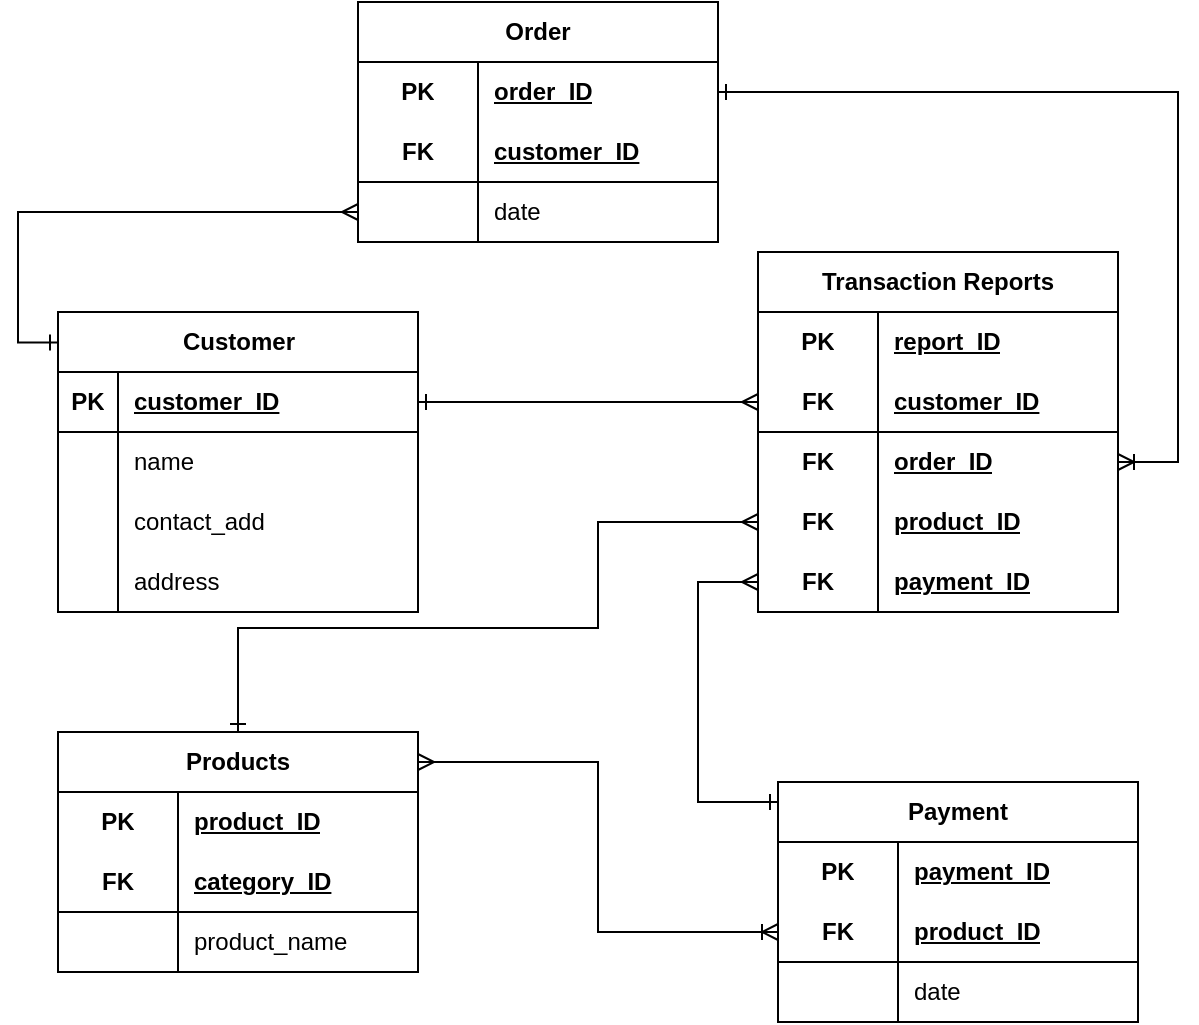 <mxfile version="21.5.2" type="github">
  <diagram id="R2lEEEUBdFMjLlhIrx00" name="Page-1">
    <mxGraphModel dx="1178" dy="643" grid="1" gridSize="10" guides="1" tooltips="1" connect="1" arrows="1" fold="1" page="1" pageScale="1" pageWidth="850" pageHeight="1100" math="0" shadow="0" extFonts="Permanent Marker^https://fonts.googleapis.com/css?family=Permanent+Marker">
      <root>
        <mxCell id="0" />
        <mxCell id="1" parent="0" />
        <mxCell id="cV8qcpL0Vdir2q_2qOGl-1" value="Customer" style="shape=table;startSize=30;container=1;collapsible=1;childLayout=tableLayout;fixedRows=1;rowLines=0;fontStyle=1;align=center;resizeLast=1;html=1;" vertex="1" parent="1">
          <mxGeometry x="120" y="245" width="180" height="150" as="geometry">
            <mxRectangle x="320" y="230" width="100" height="30" as="alternateBounds" />
          </mxGeometry>
        </mxCell>
        <mxCell id="cV8qcpL0Vdir2q_2qOGl-2" value="" style="shape=tableRow;horizontal=0;startSize=0;swimlaneHead=0;swimlaneBody=0;fillColor=none;collapsible=0;dropTarget=0;points=[[0,0.5],[1,0.5]];portConstraint=eastwest;top=0;left=0;right=0;bottom=1;" vertex="1" parent="cV8qcpL0Vdir2q_2qOGl-1">
          <mxGeometry y="30" width="180" height="30" as="geometry" />
        </mxCell>
        <mxCell id="cV8qcpL0Vdir2q_2qOGl-3" value="PK" style="shape=partialRectangle;connectable=0;fillColor=none;top=0;left=0;bottom=0;right=0;fontStyle=1;overflow=hidden;whiteSpace=wrap;html=1;" vertex="1" parent="cV8qcpL0Vdir2q_2qOGl-2">
          <mxGeometry width="30" height="30" as="geometry">
            <mxRectangle width="30" height="30" as="alternateBounds" />
          </mxGeometry>
        </mxCell>
        <mxCell id="cV8qcpL0Vdir2q_2qOGl-4" value="customer_ID" style="shape=partialRectangle;connectable=0;fillColor=none;top=0;left=0;bottom=0;right=0;align=left;spacingLeft=6;fontStyle=5;overflow=hidden;whiteSpace=wrap;html=1;" vertex="1" parent="cV8qcpL0Vdir2q_2qOGl-2">
          <mxGeometry x="30" width="150" height="30" as="geometry">
            <mxRectangle width="150" height="30" as="alternateBounds" />
          </mxGeometry>
        </mxCell>
        <mxCell id="cV8qcpL0Vdir2q_2qOGl-5" value="" style="shape=tableRow;horizontal=0;startSize=0;swimlaneHead=0;swimlaneBody=0;fillColor=none;collapsible=0;dropTarget=0;points=[[0,0.5],[1,0.5]];portConstraint=eastwest;top=0;left=0;right=0;bottom=0;" vertex="1" parent="cV8qcpL0Vdir2q_2qOGl-1">
          <mxGeometry y="60" width="180" height="30" as="geometry" />
        </mxCell>
        <mxCell id="cV8qcpL0Vdir2q_2qOGl-6" value="" style="shape=partialRectangle;connectable=0;fillColor=none;top=0;left=0;bottom=0;right=0;editable=1;overflow=hidden;whiteSpace=wrap;html=1;" vertex="1" parent="cV8qcpL0Vdir2q_2qOGl-5">
          <mxGeometry width="30" height="30" as="geometry">
            <mxRectangle width="30" height="30" as="alternateBounds" />
          </mxGeometry>
        </mxCell>
        <mxCell id="cV8qcpL0Vdir2q_2qOGl-7" value="name" style="shape=partialRectangle;connectable=0;fillColor=none;top=0;left=0;bottom=0;right=0;align=left;spacingLeft=6;overflow=hidden;whiteSpace=wrap;html=1;" vertex="1" parent="cV8qcpL0Vdir2q_2qOGl-5">
          <mxGeometry x="30" width="150" height="30" as="geometry">
            <mxRectangle width="150" height="30" as="alternateBounds" />
          </mxGeometry>
        </mxCell>
        <mxCell id="cV8qcpL0Vdir2q_2qOGl-8" value="" style="shape=tableRow;horizontal=0;startSize=0;swimlaneHead=0;swimlaneBody=0;fillColor=none;collapsible=0;dropTarget=0;points=[[0,0.5],[1,0.5]];portConstraint=eastwest;top=0;left=0;right=0;bottom=0;" vertex="1" parent="cV8qcpL0Vdir2q_2qOGl-1">
          <mxGeometry y="90" width="180" height="30" as="geometry" />
        </mxCell>
        <mxCell id="cV8qcpL0Vdir2q_2qOGl-9" value="" style="shape=partialRectangle;connectable=0;fillColor=none;top=0;left=0;bottom=0;right=0;editable=1;overflow=hidden;whiteSpace=wrap;html=1;" vertex="1" parent="cV8qcpL0Vdir2q_2qOGl-8">
          <mxGeometry width="30" height="30" as="geometry">
            <mxRectangle width="30" height="30" as="alternateBounds" />
          </mxGeometry>
        </mxCell>
        <mxCell id="cV8qcpL0Vdir2q_2qOGl-10" value="contact_add" style="shape=partialRectangle;connectable=0;fillColor=none;top=0;left=0;bottom=0;right=0;align=left;spacingLeft=6;overflow=hidden;whiteSpace=wrap;html=1;" vertex="1" parent="cV8qcpL0Vdir2q_2qOGl-8">
          <mxGeometry x="30" width="150" height="30" as="geometry">
            <mxRectangle width="150" height="30" as="alternateBounds" />
          </mxGeometry>
        </mxCell>
        <mxCell id="cV8qcpL0Vdir2q_2qOGl-11" value="" style="shape=tableRow;horizontal=0;startSize=0;swimlaneHead=0;swimlaneBody=0;fillColor=none;collapsible=0;dropTarget=0;points=[[0,0.5],[1,0.5]];portConstraint=eastwest;top=0;left=0;right=0;bottom=0;" vertex="1" parent="cV8qcpL0Vdir2q_2qOGl-1">
          <mxGeometry y="120" width="180" height="30" as="geometry" />
        </mxCell>
        <mxCell id="cV8qcpL0Vdir2q_2qOGl-12" value="" style="shape=partialRectangle;connectable=0;fillColor=none;top=0;left=0;bottom=0;right=0;editable=1;overflow=hidden;whiteSpace=wrap;html=1;" vertex="1" parent="cV8qcpL0Vdir2q_2qOGl-11">
          <mxGeometry width="30" height="30" as="geometry">
            <mxRectangle width="30" height="30" as="alternateBounds" />
          </mxGeometry>
        </mxCell>
        <mxCell id="cV8qcpL0Vdir2q_2qOGl-13" value="address" style="shape=partialRectangle;connectable=0;fillColor=none;top=0;left=0;bottom=0;right=0;align=left;spacingLeft=6;overflow=hidden;whiteSpace=wrap;html=1;" vertex="1" parent="cV8qcpL0Vdir2q_2qOGl-11">
          <mxGeometry x="30" width="150" height="30" as="geometry">
            <mxRectangle width="150" height="30" as="alternateBounds" />
          </mxGeometry>
        </mxCell>
        <mxCell id="cV8qcpL0Vdir2q_2qOGl-126" style="edgeStyle=orthogonalEdgeStyle;rounded=0;orthogonalLoop=1;jettySize=auto;html=1;entryX=0;entryY=0.5;entryDx=0;entryDy=0;startArrow=ERmany;startFill=0;endArrow=ERoneToMany;endFill=0;strokeWidth=1;" edge="1" parent="1" source="cV8qcpL0Vdir2q_2qOGl-14" target="cV8qcpL0Vdir2q_2qOGl-60">
          <mxGeometry relative="1" as="geometry">
            <Array as="points">
              <mxPoint x="390" y="470" />
              <mxPoint x="390" y="555" />
            </Array>
          </mxGeometry>
        </mxCell>
        <mxCell id="cV8qcpL0Vdir2q_2qOGl-127" style="edgeStyle=orthogonalEdgeStyle;rounded=0;orthogonalLoop=1;jettySize=auto;html=1;exitX=0.5;exitY=0;exitDx=0;exitDy=0;endArrow=ERmany;endFill=0;startArrow=ERone;startFill=0;strokeWidth=1;" edge="1" parent="1" source="cV8qcpL0Vdir2q_2qOGl-14">
          <mxGeometry relative="1" as="geometry">
            <mxPoint x="470" y="350" as="targetPoint" />
            <Array as="points">
              <mxPoint x="210" y="403" />
              <mxPoint x="390" y="403" />
              <mxPoint x="390" y="350" />
            </Array>
          </mxGeometry>
        </mxCell>
        <mxCell id="cV8qcpL0Vdir2q_2qOGl-14" value="Products" style="shape=table;startSize=30;container=1;collapsible=1;childLayout=tableLayout;fixedRows=1;rowLines=0;fontStyle=1;align=center;resizeLast=1;html=1;whiteSpace=wrap;" vertex="1" parent="1">
          <mxGeometry x="120" y="455" width="180" height="120" as="geometry" />
        </mxCell>
        <mxCell id="cV8qcpL0Vdir2q_2qOGl-15" value="" style="shape=tableRow;horizontal=0;startSize=0;swimlaneHead=0;swimlaneBody=0;fillColor=none;collapsible=0;dropTarget=0;points=[[0,0.5],[1,0.5]];portConstraint=eastwest;top=0;left=0;right=0;bottom=0;html=1;" vertex="1" parent="cV8qcpL0Vdir2q_2qOGl-14">
          <mxGeometry y="30" width="180" height="30" as="geometry" />
        </mxCell>
        <mxCell id="cV8qcpL0Vdir2q_2qOGl-16" value="PK" style="shape=partialRectangle;connectable=0;fillColor=none;top=0;left=0;bottom=0;right=0;fontStyle=1;overflow=hidden;html=1;whiteSpace=wrap;" vertex="1" parent="cV8qcpL0Vdir2q_2qOGl-15">
          <mxGeometry width="60" height="30" as="geometry">
            <mxRectangle width="60" height="30" as="alternateBounds" />
          </mxGeometry>
        </mxCell>
        <mxCell id="cV8qcpL0Vdir2q_2qOGl-17" value="product_ID" style="shape=partialRectangle;connectable=0;fillColor=none;top=0;left=0;bottom=0;right=0;align=left;spacingLeft=6;fontStyle=5;overflow=hidden;html=1;whiteSpace=wrap;" vertex="1" parent="cV8qcpL0Vdir2q_2qOGl-15">
          <mxGeometry x="60" width="120" height="30" as="geometry">
            <mxRectangle width="120" height="30" as="alternateBounds" />
          </mxGeometry>
        </mxCell>
        <mxCell id="cV8qcpL0Vdir2q_2qOGl-18" value="" style="shape=tableRow;horizontal=0;startSize=0;swimlaneHead=0;swimlaneBody=0;fillColor=none;collapsible=0;dropTarget=0;points=[[0,0.5],[1,0.5]];portConstraint=eastwest;top=0;left=0;right=0;bottom=1;html=1;" vertex="1" parent="cV8qcpL0Vdir2q_2qOGl-14">
          <mxGeometry y="60" width="180" height="30" as="geometry" />
        </mxCell>
        <mxCell id="cV8qcpL0Vdir2q_2qOGl-19" value="FK" style="shape=partialRectangle;connectable=0;fillColor=none;top=0;left=0;bottom=0;right=0;fontStyle=1;overflow=hidden;html=1;whiteSpace=wrap;" vertex="1" parent="cV8qcpL0Vdir2q_2qOGl-18">
          <mxGeometry width="60" height="30" as="geometry">
            <mxRectangle width="60" height="30" as="alternateBounds" />
          </mxGeometry>
        </mxCell>
        <mxCell id="cV8qcpL0Vdir2q_2qOGl-20" value="category_ID" style="shape=partialRectangle;connectable=0;fillColor=none;top=0;left=0;bottom=0;right=0;align=left;spacingLeft=6;fontStyle=5;overflow=hidden;html=1;whiteSpace=wrap;" vertex="1" parent="cV8qcpL0Vdir2q_2qOGl-18">
          <mxGeometry x="60" width="120" height="30" as="geometry">
            <mxRectangle width="120" height="30" as="alternateBounds" />
          </mxGeometry>
        </mxCell>
        <mxCell id="cV8qcpL0Vdir2q_2qOGl-21" value="" style="shape=tableRow;horizontal=0;startSize=0;swimlaneHead=0;swimlaneBody=0;fillColor=none;collapsible=0;dropTarget=0;points=[[0,0.5],[1,0.5]];portConstraint=eastwest;top=0;left=0;right=0;bottom=0;html=1;" vertex="1" parent="cV8qcpL0Vdir2q_2qOGl-14">
          <mxGeometry y="90" width="180" height="30" as="geometry" />
        </mxCell>
        <mxCell id="cV8qcpL0Vdir2q_2qOGl-22" value="" style="shape=partialRectangle;connectable=0;fillColor=none;top=0;left=0;bottom=0;right=0;editable=1;overflow=hidden;html=1;whiteSpace=wrap;" vertex="1" parent="cV8qcpL0Vdir2q_2qOGl-21">
          <mxGeometry width="60" height="30" as="geometry">
            <mxRectangle width="60" height="30" as="alternateBounds" />
          </mxGeometry>
        </mxCell>
        <mxCell id="cV8qcpL0Vdir2q_2qOGl-23" value="product_name" style="shape=partialRectangle;connectable=0;fillColor=none;top=0;left=0;bottom=0;right=0;align=left;spacingLeft=6;overflow=hidden;html=1;whiteSpace=wrap;" vertex="1" parent="cV8qcpL0Vdir2q_2qOGl-21">
          <mxGeometry x="60" width="120" height="30" as="geometry">
            <mxRectangle width="120" height="30" as="alternateBounds" />
          </mxGeometry>
        </mxCell>
        <mxCell id="cV8qcpL0Vdir2q_2qOGl-27" value="Order" style="shape=table;startSize=30;container=1;collapsible=1;childLayout=tableLayout;fixedRows=1;rowLines=0;fontStyle=1;align=center;resizeLast=1;html=1;whiteSpace=wrap;" vertex="1" parent="1">
          <mxGeometry x="270" y="90" width="180" height="120" as="geometry" />
        </mxCell>
        <mxCell id="cV8qcpL0Vdir2q_2qOGl-28" value="" style="shape=tableRow;horizontal=0;startSize=0;swimlaneHead=0;swimlaneBody=0;fillColor=none;collapsible=0;dropTarget=0;points=[[0,0.5],[1,0.5]];portConstraint=eastwest;top=0;left=0;right=0;bottom=0;html=1;" vertex="1" parent="cV8qcpL0Vdir2q_2qOGl-27">
          <mxGeometry y="30" width="180" height="30" as="geometry" />
        </mxCell>
        <mxCell id="cV8qcpL0Vdir2q_2qOGl-29" value="PK" style="shape=partialRectangle;connectable=0;fillColor=none;top=0;left=0;bottom=0;right=0;fontStyle=1;overflow=hidden;html=1;whiteSpace=wrap;" vertex="1" parent="cV8qcpL0Vdir2q_2qOGl-28">
          <mxGeometry width="60" height="30" as="geometry">
            <mxRectangle width="60" height="30" as="alternateBounds" />
          </mxGeometry>
        </mxCell>
        <mxCell id="cV8qcpL0Vdir2q_2qOGl-30" value="order_ID" style="shape=partialRectangle;connectable=0;fillColor=none;top=0;left=0;bottom=0;right=0;align=left;spacingLeft=6;fontStyle=5;overflow=hidden;html=1;whiteSpace=wrap;" vertex="1" parent="cV8qcpL0Vdir2q_2qOGl-28">
          <mxGeometry x="60" width="120" height="30" as="geometry">
            <mxRectangle width="120" height="30" as="alternateBounds" />
          </mxGeometry>
        </mxCell>
        <mxCell id="cV8qcpL0Vdir2q_2qOGl-31" value="" style="shape=tableRow;horizontal=0;startSize=0;swimlaneHead=0;swimlaneBody=0;fillColor=none;collapsible=0;dropTarget=0;points=[[0,0.5],[1,0.5]];portConstraint=eastwest;top=0;left=0;right=0;bottom=1;html=1;" vertex="1" parent="cV8qcpL0Vdir2q_2qOGl-27">
          <mxGeometry y="60" width="180" height="30" as="geometry" />
        </mxCell>
        <mxCell id="cV8qcpL0Vdir2q_2qOGl-32" value="FK" style="shape=partialRectangle;connectable=0;fillColor=none;top=0;left=0;bottom=0;right=0;fontStyle=1;overflow=hidden;html=1;whiteSpace=wrap;" vertex="1" parent="cV8qcpL0Vdir2q_2qOGl-31">
          <mxGeometry width="60" height="30" as="geometry">
            <mxRectangle width="60" height="30" as="alternateBounds" />
          </mxGeometry>
        </mxCell>
        <mxCell id="cV8qcpL0Vdir2q_2qOGl-33" value="customer_ID" style="shape=partialRectangle;connectable=0;fillColor=none;top=0;left=0;bottom=0;right=0;align=left;spacingLeft=6;fontStyle=5;overflow=hidden;html=1;whiteSpace=wrap;" vertex="1" parent="cV8qcpL0Vdir2q_2qOGl-31">
          <mxGeometry x="60" width="120" height="30" as="geometry">
            <mxRectangle width="120" height="30" as="alternateBounds" />
          </mxGeometry>
        </mxCell>
        <mxCell id="cV8qcpL0Vdir2q_2qOGl-34" value="" style="shape=tableRow;horizontal=0;startSize=0;swimlaneHead=0;swimlaneBody=0;fillColor=none;collapsible=0;dropTarget=0;points=[[0,0.5],[1,0.5]];portConstraint=eastwest;top=0;left=0;right=0;bottom=0;html=1;" vertex="1" parent="cV8qcpL0Vdir2q_2qOGl-27">
          <mxGeometry y="90" width="180" height="30" as="geometry" />
        </mxCell>
        <mxCell id="cV8qcpL0Vdir2q_2qOGl-35" value="" style="shape=partialRectangle;connectable=0;fillColor=none;top=0;left=0;bottom=0;right=0;editable=1;overflow=hidden;html=1;whiteSpace=wrap;" vertex="1" parent="cV8qcpL0Vdir2q_2qOGl-34">
          <mxGeometry width="60" height="30" as="geometry">
            <mxRectangle width="60" height="30" as="alternateBounds" />
          </mxGeometry>
        </mxCell>
        <mxCell id="cV8qcpL0Vdir2q_2qOGl-36" value="date" style="shape=partialRectangle;connectable=0;fillColor=none;top=0;left=0;bottom=0;right=0;align=left;spacingLeft=6;overflow=hidden;html=1;whiteSpace=wrap;" vertex="1" parent="cV8qcpL0Vdir2q_2qOGl-34">
          <mxGeometry x="60" width="120" height="30" as="geometry">
            <mxRectangle width="120" height="30" as="alternateBounds" />
          </mxGeometry>
        </mxCell>
        <mxCell id="cV8qcpL0Vdir2q_2qOGl-37" style="edgeStyle=orthogonalEdgeStyle;rounded=0;orthogonalLoop=1;jettySize=auto;html=1;entryX=0;entryY=0.102;entryDx=0;entryDy=0;entryPerimeter=0;endArrow=ERone;endFill=0;startArrow=ERmany;startFill=0;strokeWidth=1;" edge="1" parent="1" source="cV8qcpL0Vdir2q_2qOGl-34" target="cV8qcpL0Vdir2q_2qOGl-1">
          <mxGeometry relative="1" as="geometry" />
        </mxCell>
        <mxCell id="cV8qcpL0Vdir2q_2qOGl-125" style="edgeStyle=orthogonalEdgeStyle;rounded=0;orthogonalLoop=1;jettySize=auto;html=1;endArrow=ERmany;endFill=0;startArrow=ERone;startFill=0;strokeWidth=1;" edge="1" parent="1" source="cV8qcpL0Vdir2q_2qOGl-56">
          <mxGeometry relative="1" as="geometry">
            <mxPoint x="470" y="380" as="targetPoint" />
            <Array as="points">
              <mxPoint x="440" y="490" />
              <mxPoint x="440" y="380" />
            </Array>
          </mxGeometry>
        </mxCell>
        <mxCell id="cV8qcpL0Vdir2q_2qOGl-56" value="Payment" style="shape=table;startSize=30;container=1;collapsible=1;childLayout=tableLayout;fixedRows=1;rowLines=0;fontStyle=1;align=center;resizeLast=1;html=1;whiteSpace=wrap;" vertex="1" parent="1">
          <mxGeometry x="480" y="480" width="180" height="120" as="geometry" />
        </mxCell>
        <mxCell id="cV8qcpL0Vdir2q_2qOGl-57" value="" style="shape=tableRow;horizontal=0;startSize=0;swimlaneHead=0;swimlaneBody=0;fillColor=none;collapsible=0;dropTarget=0;points=[[0,0.5],[1,0.5]];portConstraint=eastwest;top=0;left=0;right=0;bottom=0;html=1;" vertex="1" parent="cV8qcpL0Vdir2q_2qOGl-56">
          <mxGeometry y="30" width="180" height="30" as="geometry" />
        </mxCell>
        <mxCell id="cV8qcpL0Vdir2q_2qOGl-58" value="PK" style="shape=partialRectangle;connectable=0;fillColor=none;top=0;left=0;bottom=0;right=0;fontStyle=1;overflow=hidden;html=1;whiteSpace=wrap;" vertex="1" parent="cV8qcpL0Vdir2q_2qOGl-57">
          <mxGeometry width="60" height="30" as="geometry">
            <mxRectangle width="60" height="30" as="alternateBounds" />
          </mxGeometry>
        </mxCell>
        <mxCell id="cV8qcpL0Vdir2q_2qOGl-59" value="payment_ID" style="shape=partialRectangle;connectable=0;fillColor=none;top=0;left=0;bottom=0;right=0;align=left;spacingLeft=6;fontStyle=5;overflow=hidden;html=1;whiteSpace=wrap;" vertex="1" parent="cV8qcpL0Vdir2q_2qOGl-57">
          <mxGeometry x="60" width="120" height="30" as="geometry">
            <mxRectangle width="120" height="30" as="alternateBounds" />
          </mxGeometry>
        </mxCell>
        <mxCell id="cV8qcpL0Vdir2q_2qOGl-60" value="" style="shape=tableRow;horizontal=0;startSize=0;swimlaneHead=0;swimlaneBody=0;fillColor=none;collapsible=0;dropTarget=0;points=[[0,0.5],[1,0.5]];portConstraint=eastwest;top=0;left=0;right=0;bottom=1;html=1;" vertex="1" parent="cV8qcpL0Vdir2q_2qOGl-56">
          <mxGeometry y="60" width="180" height="30" as="geometry" />
        </mxCell>
        <mxCell id="cV8qcpL0Vdir2q_2qOGl-61" value="FK" style="shape=partialRectangle;connectable=0;fillColor=none;top=0;left=0;bottom=0;right=0;fontStyle=1;overflow=hidden;html=1;whiteSpace=wrap;" vertex="1" parent="cV8qcpL0Vdir2q_2qOGl-60">
          <mxGeometry width="60" height="30" as="geometry">
            <mxRectangle width="60" height="30" as="alternateBounds" />
          </mxGeometry>
        </mxCell>
        <mxCell id="cV8qcpL0Vdir2q_2qOGl-62" value="product_ID" style="shape=partialRectangle;connectable=0;fillColor=none;top=0;left=0;bottom=0;right=0;align=left;spacingLeft=6;fontStyle=5;overflow=hidden;html=1;whiteSpace=wrap;" vertex="1" parent="cV8qcpL0Vdir2q_2qOGl-60">
          <mxGeometry x="60" width="120" height="30" as="geometry">
            <mxRectangle width="120" height="30" as="alternateBounds" />
          </mxGeometry>
        </mxCell>
        <mxCell id="cV8qcpL0Vdir2q_2qOGl-63" value="" style="shape=tableRow;horizontal=0;startSize=0;swimlaneHead=0;swimlaneBody=0;fillColor=none;collapsible=0;dropTarget=0;points=[[0,0.5],[1,0.5]];portConstraint=eastwest;top=0;left=0;right=0;bottom=0;html=1;" vertex="1" parent="cV8qcpL0Vdir2q_2qOGl-56">
          <mxGeometry y="90" width="180" height="30" as="geometry" />
        </mxCell>
        <mxCell id="cV8qcpL0Vdir2q_2qOGl-64" value="" style="shape=partialRectangle;connectable=0;fillColor=none;top=0;left=0;bottom=0;right=0;editable=1;overflow=hidden;html=1;whiteSpace=wrap;" vertex="1" parent="cV8qcpL0Vdir2q_2qOGl-63">
          <mxGeometry width="60" height="30" as="geometry">
            <mxRectangle width="60" height="30" as="alternateBounds" />
          </mxGeometry>
        </mxCell>
        <mxCell id="cV8qcpL0Vdir2q_2qOGl-65" value="date " style="shape=partialRectangle;connectable=0;fillColor=none;top=0;left=0;bottom=0;right=0;align=left;spacingLeft=6;overflow=hidden;html=1;whiteSpace=wrap;" vertex="1" parent="cV8qcpL0Vdir2q_2qOGl-63">
          <mxGeometry x="60" width="120" height="30" as="geometry">
            <mxRectangle width="120" height="30" as="alternateBounds" />
          </mxGeometry>
        </mxCell>
        <mxCell id="cV8qcpL0Vdir2q_2qOGl-86" value="Transaction Reports" style="shape=table;startSize=30;container=1;collapsible=1;childLayout=tableLayout;fixedRows=1;rowLines=0;fontStyle=1;align=center;resizeLast=1;html=1;whiteSpace=wrap;" vertex="1" parent="1">
          <mxGeometry x="470" y="215" width="180" height="180" as="geometry" />
        </mxCell>
        <mxCell id="cV8qcpL0Vdir2q_2qOGl-87" value="" style="shape=tableRow;horizontal=0;startSize=0;swimlaneHead=0;swimlaneBody=0;fillColor=none;collapsible=0;dropTarget=0;points=[[0,0.5],[1,0.5]];portConstraint=eastwest;top=0;left=0;right=0;bottom=0;html=1;" vertex="1" parent="cV8qcpL0Vdir2q_2qOGl-86">
          <mxGeometry y="30" width="180" height="30" as="geometry" />
        </mxCell>
        <mxCell id="cV8qcpL0Vdir2q_2qOGl-88" value="PK" style="shape=partialRectangle;connectable=0;fillColor=none;top=0;left=0;bottom=0;right=0;fontStyle=1;overflow=hidden;html=1;whiteSpace=wrap;" vertex="1" parent="cV8qcpL0Vdir2q_2qOGl-87">
          <mxGeometry width="60" height="30" as="geometry">
            <mxRectangle width="60" height="30" as="alternateBounds" />
          </mxGeometry>
        </mxCell>
        <mxCell id="cV8qcpL0Vdir2q_2qOGl-89" value="report_ID" style="shape=partialRectangle;connectable=0;fillColor=none;top=0;left=0;bottom=0;right=0;align=left;spacingLeft=6;fontStyle=5;overflow=hidden;html=1;whiteSpace=wrap;" vertex="1" parent="cV8qcpL0Vdir2q_2qOGl-87">
          <mxGeometry x="60" width="120" height="30" as="geometry">
            <mxRectangle width="120" height="30" as="alternateBounds" />
          </mxGeometry>
        </mxCell>
        <mxCell id="cV8qcpL0Vdir2q_2qOGl-90" value="" style="shape=tableRow;horizontal=0;startSize=0;swimlaneHead=0;swimlaneBody=0;fillColor=none;collapsible=0;dropTarget=0;points=[[0,0.5],[1,0.5]];portConstraint=eastwest;top=0;left=0;right=0;bottom=1;html=1;" vertex="1" parent="cV8qcpL0Vdir2q_2qOGl-86">
          <mxGeometry y="60" width="180" height="30" as="geometry" />
        </mxCell>
        <mxCell id="cV8qcpL0Vdir2q_2qOGl-91" value="FK" style="shape=partialRectangle;connectable=0;fillColor=none;top=0;left=0;bottom=0;right=0;fontStyle=1;overflow=hidden;html=1;whiteSpace=wrap;" vertex="1" parent="cV8qcpL0Vdir2q_2qOGl-90">
          <mxGeometry width="60" height="30" as="geometry">
            <mxRectangle width="60" height="30" as="alternateBounds" />
          </mxGeometry>
        </mxCell>
        <mxCell id="cV8qcpL0Vdir2q_2qOGl-92" value="customer_ID" style="shape=partialRectangle;connectable=0;fillColor=none;top=0;left=0;bottom=0;right=0;align=left;spacingLeft=6;fontStyle=5;overflow=hidden;html=1;whiteSpace=wrap;" vertex="1" parent="cV8qcpL0Vdir2q_2qOGl-90">
          <mxGeometry x="60" width="120" height="30" as="geometry">
            <mxRectangle width="120" height="30" as="alternateBounds" />
          </mxGeometry>
        </mxCell>
        <mxCell id="cV8qcpL0Vdir2q_2qOGl-110" value="FK" style="shape=partialRectangle;connectable=0;fillColor=none;top=0;left=0;bottom=0;right=0;fontStyle=1;overflow=hidden;html=1;whiteSpace=wrap;" vertex="1" parent="1">
          <mxGeometry x="470" y="305" width="60" height="30" as="geometry">
            <mxRectangle width="60" height="30" as="alternateBounds" />
          </mxGeometry>
        </mxCell>
        <mxCell id="cV8qcpL0Vdir2q_2qOGl-111" value="order_ID" style="shape=partialRectangle;connectable=0;fillColor=none;top=0;left=0;bottom=0;right=0;align=left;spacingLeft=6;fontStyle=5;overflow=hidden;html=1;whiteSpace=wrap;" vertex="1" parent="1">
          <mxGeometry x="530" y="305" width="120" height="30" as="geometry">
            <mxRectangle width="120" height="30" as="alternateBounds" />
          </mxGeometry>
        </mxCell>
        <mxCell id="cV8qcpL0Vdir2q_2qOGl-112" value="FK" style="shape=partialRectangle;connectable=0;fillColor=none;top=0;left=0;bottom=0;right=0;fontStyle=1;overflow=hidden;html=1;whiteSpace=wrap;" vertex="1" parent="1">
          <mxGeometry x="470" y="335" width="60" height="30" as="geometry">
            <mxRectangle width="60" height="30" as="alternateBounds" />
          </mxGeometry>
        </mxCell>
        <mxCell id="cV8qcpL0Vdir2q_2qOGl-113" value="product_ID" style="shape=partialRectangle;connectable=0;fillColor=none;top=0;left=0;bottom=0;right=0;align=left;spacingLeft=6;fontStyle=5;overflow=hidden;html=1;whiteSpace=wrap;" vertex="1" parent="1">
          <mxGeometry x="530" y="335" width="120" height="30" as="geometry">
            <mxRectangle width="120" height="30" as="alternateBounds" />
          </mxGeometry>
        </mxCell>
        <mxCell id="cV8qcpL0Vdir2q_2qOGl-114" value="payment_ID" style="shape=partialRectangle;connectable=0;fillColor=none;top=0;left=0;bottom=0;right=0;align=left;spacingLeft=6;fontStyle=5;overflow=hidden;html=1;whiteSpace=wrap;" vertex="1" parent="1">
          <mxGeometry x="530" y="365" width="120" height="30" as="geometry">
            <mxRectangle width="120" height="30" as="alternateBounds" />
          </mxGeometry>
        </mxCell>
        <mxCell id="cV8qcpL0Vdir2q_2qOGl-115" value="FK" style="shape=partialRectangle;connectable=0;fillColor=none;top=0;left=0;bottom=0;right=0;fontStyle=1;overflow=hidden;html=1;whiteSpace=wrap;" vertex="1" parent="1">
          <mxGeometry x="470" y="365" width="60" height="30" as="geometry">
            <mxRectangle width="60" height="30" as="alternateBounds" />
          </mxGeometry>
        </mxCell>
        <mxCell id="cV8qcpL0Vdir2q_2qOGl-116" value="" style="endArrow=none;html=1;rounded=0;" edge="1" parent="1">
          <mxGeometry width="50" height="50" relative="1" as="geometry">
            <mxPoint x="530" y="395" as="sourcePoint" />
            <mxPoint x="530" y="305" as="targetPoint" />
          </mxGeometry>
        </mxCell>
        <mxCell id="cV8qcpL0Vdir2q_2qOGl-118" style="edgeStyle=orthogonalEdgeStyle;rounded=0;orthogonalLoop=1;jettySize=auto;html=1;entryX=1;entryY=0.5;entryDx=0;entryDy=0;endArrow=ERone;endFill=0;startArrow=ERmany;startFill=0;strokeWidth=1;" edge="1" parent="1" source="cV8qcpL0Vdir2q_2qOGl-90" target="cV8qcpL0Vdir2q_2qOGl-2">
          <mxGeometry relative="1" as="geometry" />
        </mxCell>
        <mxCell id="cV8qcpL0Vdir2q_2qOGl-124" style="edgeStyle=orthogonalEdgeStyle;rounded=0;orthogonalLoop=1;jettySize=auto;html=1;exitX=1;exitY=0.5;exitDx=0;exitDy=0;startArrow=ERone;startFill=0;endArrow=ERoneToMany;endFill=0;strokeWidth=1;" edge="1" parent="1" source="cV8qcpL0Vdir2q_2qOGl-28">
          <mxGeometry relative="1" as="geometry">
            <mxPoint x="650" y="320" as="targetPoint" />
            <Array as="points">
              <mxPoint x="680" y="135" />
              <mxPoint x="680" y="320" />
            </Array>
          </mxGeometry>
        </mxCell>
      </root>
    </mxGraphModel>
  </diagram>
</mxfile>
